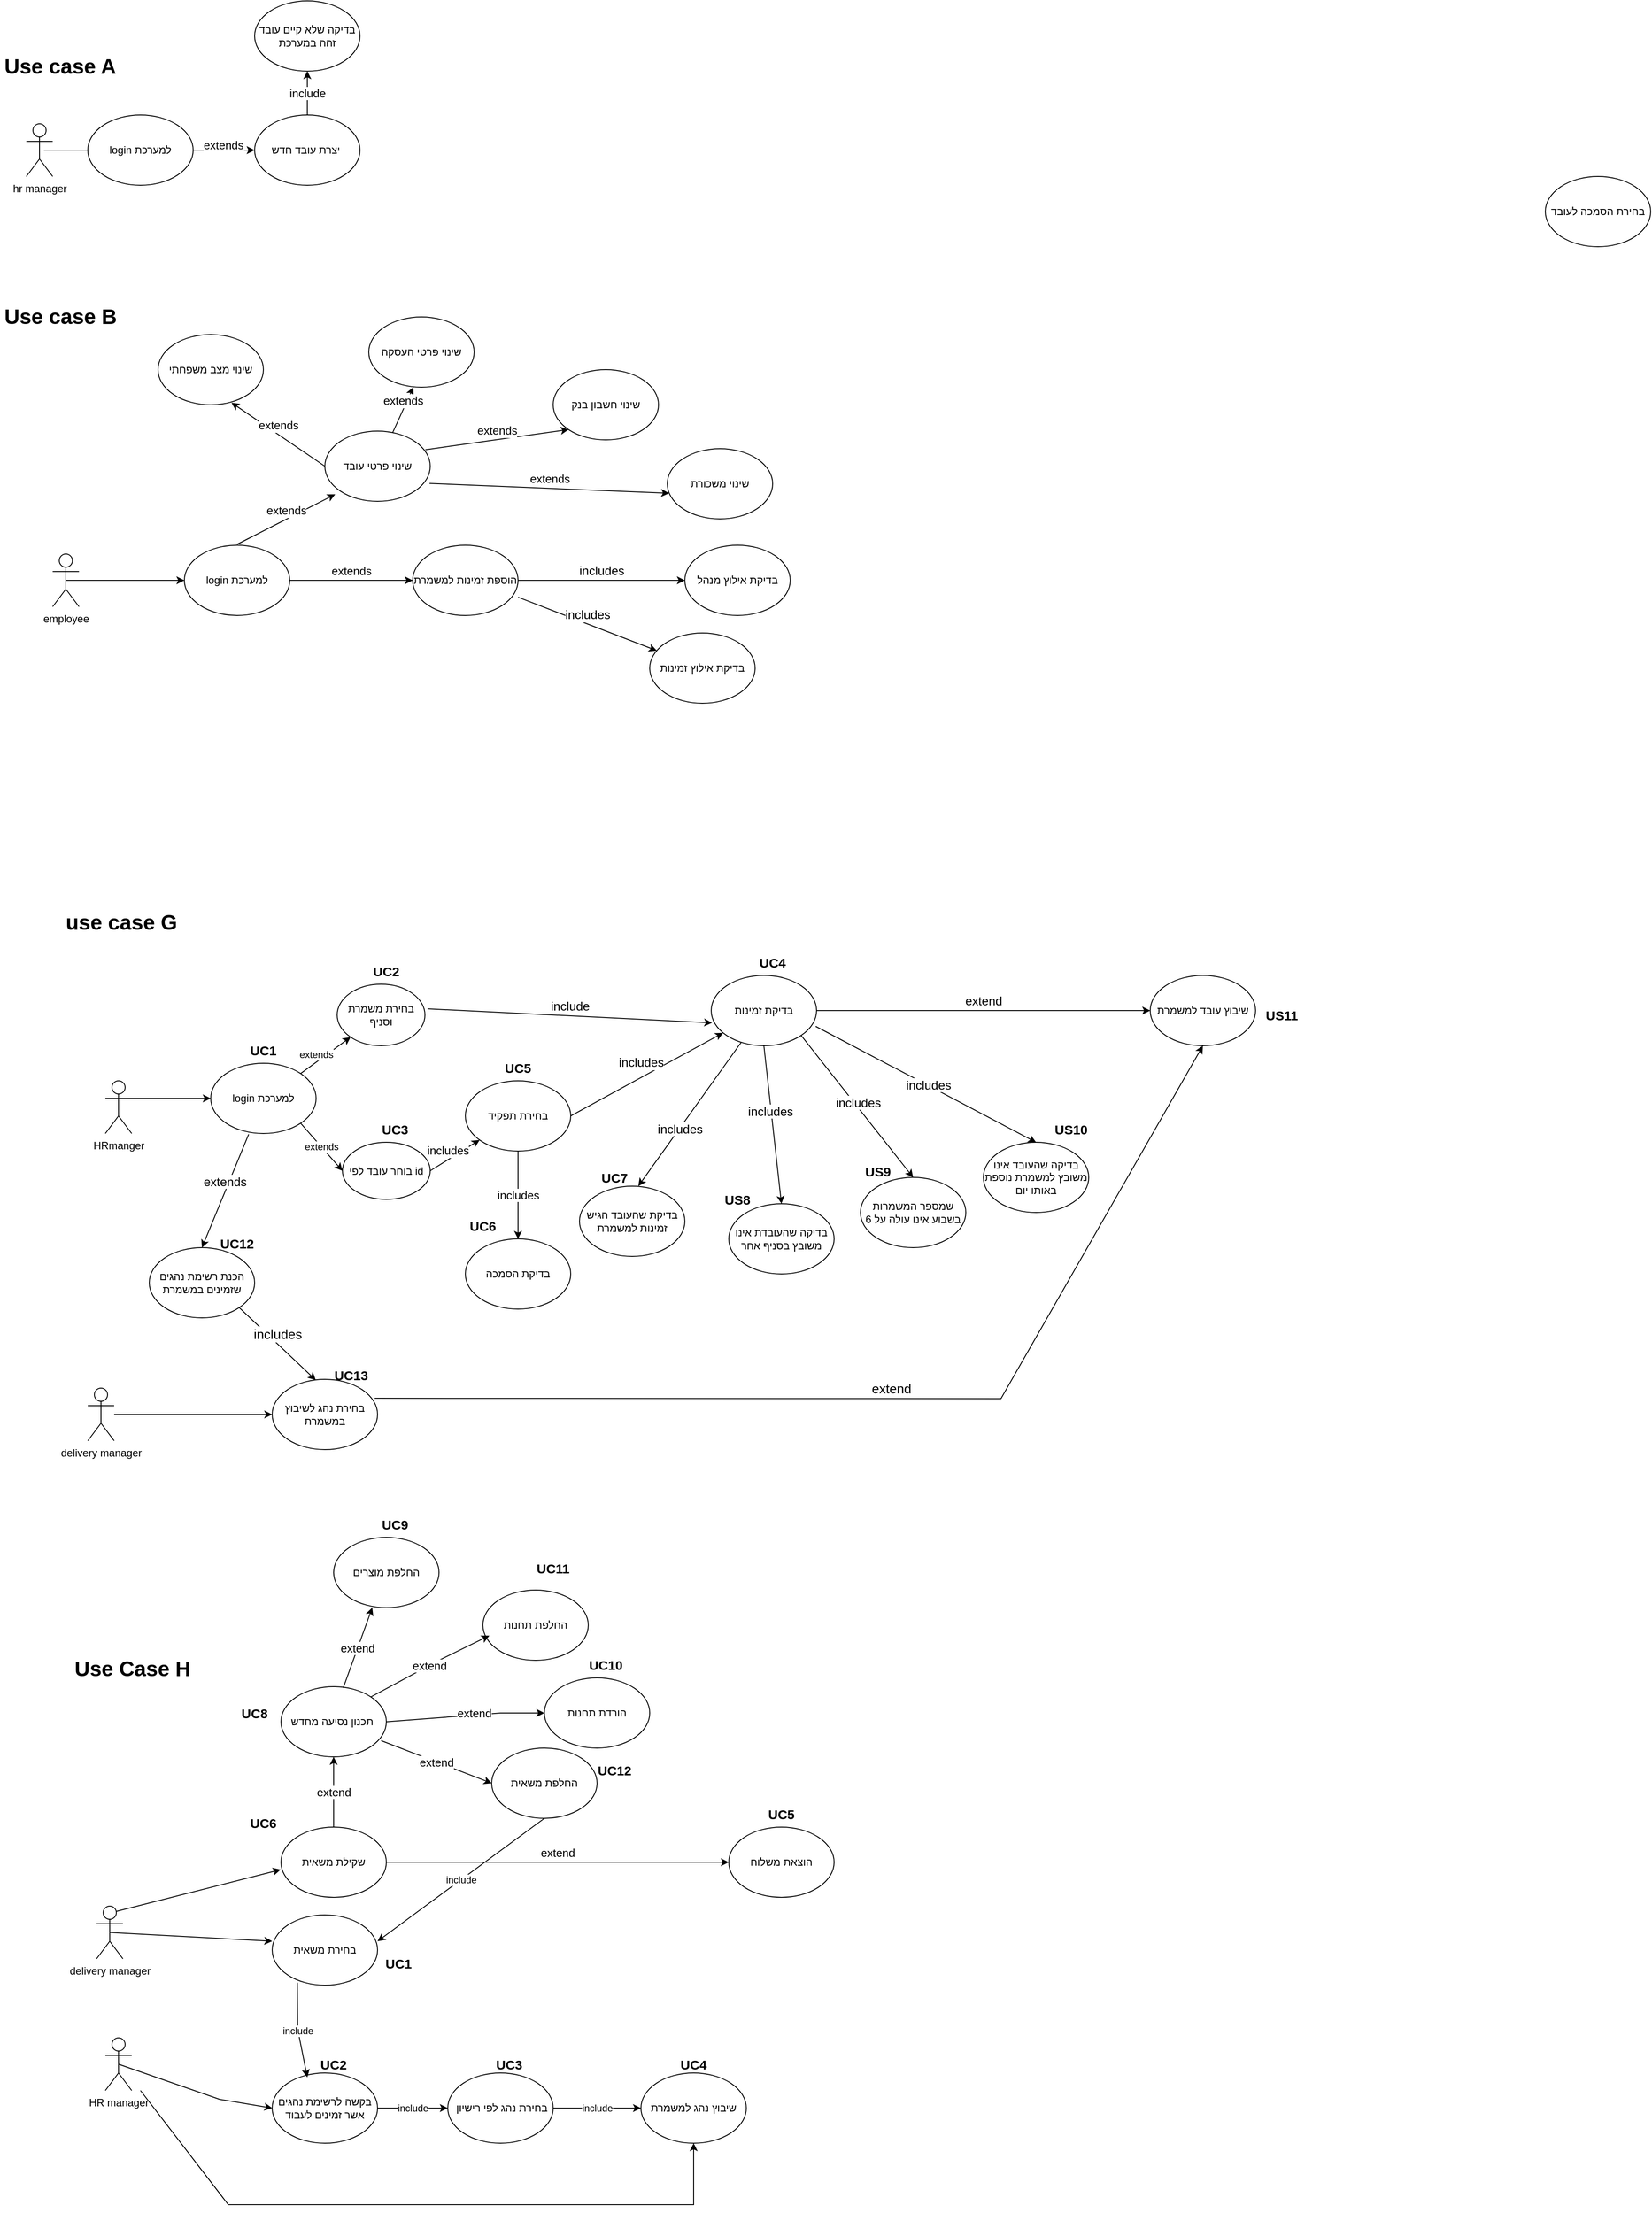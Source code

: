 <mxfile version="21.2.1" type="device">
  <diagram name="‫עמוד-1‬" id="9fCrIvGuDCoZxuhEc6fo">
    <mxGraphModel dx="1650" dy="1707" grid="1" gridSize="10" guides="1" tooltips="1" connect="1" arrows="1" fold="1" page="1" pageScale="1" pageWidth="827" pageHeight="1169" math="0" shadow="0">
      <root>
        <mxCell id="0" />
        <mxCell id="1" parent="0" />
        <mxCell id="LQusZBxUrNY0tpM4PHE5-1" value="HRmanger" style="shape=umlActor;verticalLabelPosition=bottom;verticalAlign=top;html=1;outlineConnect=0;" parent="1" vertex="1">
          <mxGeometry x="120" y="530" width="30" height="60" as="geometry" />
        </mxCell>
        <mxCell id="LQusZBxUrNY0tpM4PHE5-2" value="" style="endArrow=classic;html=1;rounded=0;" parent="1" edge="1">
          <mxGeometry width="50" height="50" relative="1" as="geometry">
            <mxPoint x="140" y="550" as="sourcePoint" />
            <mxPoint x="240" y="550" as="targetPoint" />
          </mxGeometry>
        </mxCell>
        <mxCell id="LQusZBxUrNY0tpM4PHE5-3" value="login למערכת" style="ellipse;whiteSpace=wrap;html=1;" parent="1" vertex="1">
          <mxGeometry x="240" y="510" width="120" height="80" as="geometry" />
        </mxCell>
        <mxCell id="LQusZBxUrNY0tpM4PHE5-5" value="extends" style="endArrow=classic;html=1;rounded=0;exitX=1;exitY=1;exitDx=0;exitDy=0;entryX=0;entryY=0.5;entryDx=0;entryDy=0;" parent="1" source="LQusZBxUrNY0tpM4PHE5-3" target="LQusZBxUrNY0tpM4PHE5-8" edge="1">
          <mxGeometry width="50" height="50" relative="1" as="geometry">
            <mxPoint x="460" y="590" as="sourcePoint" />
            <mxPoint x="470" y="550" as="targetPoint" />
          </mxGeometry>
        </mxCell>
        <mxCell id="LQusZBxUrNY0tpM4PHE5-6" value="extends" style="endArrow=classic;html=1;rounded=0;exitX=1;exitY=0;exitDx=0;exitDy=0;" parent="1" source="LQusZBxUrNY0tpM4PHE5-3" target="LQusZBxUrNY0tpM4PHE5-7" edge="1">
          <mxGeometry x="-0.234" y="7" width="50" height="50" relative="1" as="geometry">
            <mxPoint x="342" y="578" as="sourcePoint" />
            <mxPoint x="430" y="630" as="targetPoint" />
            <mxPoint as="offset" />
          </mxGeometry>
        </mxCell>
        <mxCell id="LQusZBxUrNY0tpM4PHE5-7" value="בחירת משמרת וסניף" style="ellipse;whiteSpace=wrap;html=1;" parent="1" vertex="1">
          <mxGeometry x="384" y="420" width="100" height="70" as="geometry" />
        </mxCell>
        <mxCell id="LQusZBxUrNY0tpM4PHE5-8" value="בוחר עובד לפי id" style="ellipse;whiteSpace=wrap;html=1;" parent="1" vertex="1">
          <mxGeometry x="390" y="600" width="100" height="65" as="geometry" />
        </mxCell>
        <mxCell id="LQusZBxUrNY0tpM4PHE5-11" value="include" style="endArrow=classic;html=1;rounded=0;exitX=1.03;exitY=0.4;exitDx=0;exitDy=0;exitPerimeter=0;entryX=0.008;entryY=0.675;entryDx=0;entryDy=0;entryPerimeter=0;verticalAlign=bottom;fontSize=14;" parent="1" source="LQusZBxUrNY0tpM4PHE5-7" target="LQusZBxUrNY0tpM4PHE5-13" edge="1">
          <mxGeometry x="-0.001" width="50" height="50" relative="1" as="geometry">
            <mxPoint x="580" y="530" as="sourcePoint" />
            <mxPoint x="630" y="490" as="targetPoint" />
            <mxPoint as="offset" />
          </mxGeometry>
        </mxCell>
        <mxCell id="LQusZBxUrNY0tpM4PHE5-13" value="בדיקת זמינות" style="ellipse;whiteSpace=wrap;html=1;" parent="1" vertex="1">
          <mxGeometry x="810" y="410" width="120" height="80" as="geometry" />
        </mxCell>
        <mxCell id="LQusZBxUrNY0tpM4PHE5-16" value="בחירת תפקיד" style="ellipse;whiteSpace=wrap;html=1;" parent="1" vertex="1">
          <mxGeometry x="530" y="530" width="120" height="80" as="geometry" />
        </mxCell>
        <mxCell id="LQusZBxUrNY0tpM4PHE5-17" value="includes" style="endArrow=classic;html=1;rounded=0;exitX=0.5;exitY=1;exitDx=0;exitDy=0;entryX=0.5;entryY=0;entryDx=0;entryDy=0;fontSize=13;" parent="1" source="LQusZBxUrNY0tpM4PHE5-16" target="LQusZBxUrNY0tpM4PHE5-18" edge="1">
          <mxGeometry width="50" height="50" relative="1" as="geometry">
            <mxPoint x="860" y="590" as="sourcePoint" />
            <mxPoint x="930" y="570" as="targetPoint" />
            <mxPoint as="offset" />
          </mxGeometry>
        </mxCell>
        <mxCell id="LQusZBxUrNY0tpM4PHE5-18" value="בדיקת הסמכה" style="ellipse;whiteSpace=wrap;html=1;" parent="1" vertex="1">
          <mxGeometry x="530" y="710" width="120" height="80" as="geometry" />
        </mxCell>
        <mxCell id="LQusZBxUrNY0tpM4PHE5-19" value="extend" style="endArrow=classic;html=1;rounded=0;exitX=1;exitY=0.5;exitDx=0;exitDy=0;entryX=0;entryY=0.5;entryDx=0;entryDy=0;fontSize=14;verticalAlign=bottom;" parent="1" source="LQusZBxUrNY0tpM4PHE5-13" target="LQusZBxUrNY0tpM4PHE5-20" edge="1">
          <mxGeometry width="50" height="50" relative="1" as="geometry">
            <mxPoint x="840" y="460" as="sourcePoint" />
            <mxPoint x="1170" y="450" as="targetPoint" />
            <Array as="points">
              <mxPoint x="1070" y="450" />
            </Array>
            <mxPoint as="offset" />
          </mxGeometry>
        </mxCell>
        <mxCell id="LQusZBxUrNY0tpM4PHE5-20" value="שיבוץ עובד למשמרת" style="ellipse;whiteSpace=wrap;html=1;" parent="1" vertex="1">
          <mxGeometry x="1310" y="410" width="120" height="80" as="geometry" />
        </mxCell>
        <mxCell id="LQusZBxUrNY0tpM4PHE5-21" value="" style="endArrow=classic;html=1;rounded=0;entryX=0.558;entryY=0;entryDx=0;entryDy=0;entryPerimeter=0;" parent="1" source="LQusZBxUrNY0tpM4PHE5-13" target="LQusZBxUrNY0tpM4PHE5-25" edge="1">
          <mxGeometry width="50" height="50" relative="1" as="geometry">
            <mxPoint x="650" y="500" as="sourcePoint" />
            <mxPoint x="550" y="640" as="targetPoint" />
          </mxGeometry>
        </mxCell>
        <mxCell id="LQusZBxUrNY0tpM4PHE5-22" value="" style="endArrow=classic;html=1;rounded=0;exitX=0.5;exitY=1;exitDx=0;exitDy=0;entryX=0.5;entryY=0;entryDx=0;entryDy=0;" parent="1" source="LQusZBxUrNY0tpM4PHE5-13" target="LQusZBxUrNY0tpM4PHE5-26" edge="1">
          <mxGeometry width="50" height="50" relative="1" as="geometry">
            <mxPoint x="860" y="690" as="sourcePoint" />
            <mxPoint x="670" y="680" as="targetPoint" />
          </mxGeometry>
        </mxCell>
        <mxCell id="LQusZBxUrNY0tpM4PHE5-23" value="" style="endArrow=classic;html=1;rounded=0;exitX=0.992;exitY=0.725;exitDx=0;exitDy=0;entryX=0.5;entryY=0;entryDx=0;entryDy=0;exitPerimeter=0;" parent="1" source="LQusZBxUrNY0tpM4PHE5-13" target="LQusZBxUrNY0tpM4PHE5-28" edge="1">
          <mxGeometry width="50" height="50" relative="1" as="geometry">
            <mxPoint x="860" y="690" as="sourcePoint" />
            <mxPoint x="900" y="640" as="targetPoint" />
          </mxGeometry>
        </mxCell>
        <mxCell id="LQusZBxUrNY0tpM4PHE5-24" value="" style="endArrow=classic;html=1;rounded=0;exitX=1;exitY=1;exitDx=0;exitDy=0;entryX=0.5;entryY=0;entryDx=0;entryDy=0;" parent="1" source="LQusZBxUrNY0tpM4PHE5-13" target="LQusZBxUrNY0tpM4PHE5-27" edge="1">
          <mxGeometry width="50" height="50" relative="1" as="geometry">
            <mxPoint x="860" y="690" as="sourcePoint" />
            <mxPoint x="820" y="670" as="targetPoint" />
          </mxGeometry>
        </mxCell>
        <mxCell id="LQusZBxUrNY0tpM4PHE5-25" value="בדיקת שהעובד הגיש זמינות למשמרת" style="ellipse;whiteSpace=wrap;html=1;" parent="1" vertex="1">
          <mxGeometry x="660" y="650" width="120" height="80" as="geometry" />
        </mxCell>
        <mxCell id="LQusZBxUrNY0tpM4PHE5-26" value="בדיקה שהעובדת אינו משובץ בסניף אחר" style="ellipse;whiteSpace=wrap;html=1;" parent="1" vertex="1">
          <mxGeometry x="830" y="670" width="120" height="80" as="geometry" />
        </mxCell>
        <mxCell id="LQusZBxUrNY0tpM4PHE5-27" value="שמספר המשמרות בשבוע אינו עולה על 6" style="ellipse;whiteSpace=wrap;html=1;" parent="1" vertex="1">
          <mxGeometry x="980" y="640" width="120" height="80" as="geometry" />
        </mxCell>
        <mxCell id="LQusZBxUrNY0tpM4PHE5-28" value="בדיקה שהעובד אינו משובץ למשמרת נוספת באותו יום" style="ellipse;whiteSpace=wrap;html=1;" parent="1" vertex="1">
          <mxGeometry x="1120" y="600" width="120" height="80" as="geometry" />
        </mxCell>
        <mxCell id="LQusZBxUrNY0tpM4PHE5-29" value="includes" style="endArrow=classic;html=1;rounded=0;exitX=1;exitY=0.5;exitDx=0;exitDy=0;fontSize=13;verticalAlign=bottom;" parent="1" source="LQusZBxUrNY0tpM4PHE5-8" target="LQusZBxUrNY0tpM4PHE5-16" edge="1">
          <mxGeometry x="-0.288" width="50" height="50" relative="1" as="geometry">
            <mxPoint x="510" y="660" as="sourcePoint" />
            <mxPoint x="560" y="610" as="targetPoint" />
            <mxPoint as="offset" />
          </mxGeometry>
        </mxCell>
        <mxCell id="LQusZBxUrNY0tpM4PHE5-30" value="includes" style="endArrow=classic;html=1;rounded=0;exitX=1;exitY=0.5;exitDx=0;exitDy=0;verticalAlign=bottom;fontSize=14;" parent="1" source="LQusZBxUrNY0tpM4PHE5-16" target="LQusZBxUrNY0tpM4PHE5-13" edge="1">
          <mxGeometry x="-0.047" y="6" width="50" height="50" relative="1" as="geometry">
            <mxPoint x="510" y="660" as="sourcePoint" />
            <mxPoint x="560" y="610" as="targetPoint" />
            <mxPoint as="offset" />
          </mxGeometry>
        </mxCell>
        <mxCell id="LQusZBxUrNY0tpM4PHE5-31" value="delivery manager" style="shape=umlActor;verticalLabelPosition=bottom;verticalAlign=top;html=1;outlineConnect=0;" parent="1" vertex="1">
          <mxGeometry x="100" y="880" width="30" height="60" as="geometry" />
        </mxCell>
        <mxCell id="LQusZBxUrNY0tpM4PHE5-32" value="הכנת רשימת נהגים שזמינים במשמרת" style="ellipse;whiteSpace=wrap;html=1;" parent="1" vertex="1">
          <mxGeometry x="170" y="720" width="120" height="80" as="geometry" />
        </mxCell>
        <mxCell id="LQusZBxUrNY0tpM4PHE5-33" value="" style="endArrow=classic;html=1;rounded=0;entryX=0.5;entryY=0;entryDx=0;entryDy=0;exitX=0.36;exitY=1.012;exitDx=0;exitDy=0;exitPerimeter=0;" parent="1" source="LQusZBxUrNY0tpM4PHE5-3" target="LQusZBxUrNY0tpM4PHE5-32" edge="1">
          <mxGeometry width="50" height="50" relative="1" as="geometry">
            <mxPoint x="440" y="840" as="sourcePoint" />
            <mxPoint x="490" y="790" as="targetPoint" />
          </mxGeometry>
        </mxCell>
        <mxCell id="LQusZBxUrNY0tpM4PHE5-35" value="בחירת נהג לשיבוץ במשמרת" style="ellipse;whiteSpace=wrap;html=1;" parent="1" vertex="1">
          <mxGeometry x="310" y="870" width="120" height="80" as="geometry" />
        </mxCell>
        <mxCell id="LQusZBxUrNY0tpM4PHE5-36" value="" style="endArrow=classic;html=1;rounded=0;entryX=0;entryY=0.5;entryDx=0;entryDy=0;" parent="1" source="LQusZBxUrNY0tpM4PHE5-31" target="LQusZBxUrNY0tpM4PHE5-35" edge="1">
          <mxGeometry width="50" height="50" relative="1" as="geometry">
            <mxPoint x="440" y="820" as="sourcePoint" />
            <mxPoint x="490" y="770" as="targetPoint" />
          </mxGeometry>
        </mxCell>
        <mxCell id="LQusZBxUrNY0tpM4PHE5-37" value="extend" style="endArrow=classic;html=1;rounded=0;exitX=0.973;exitY=0.269;exitDx=0;exitDy=0;exitPerimeter=0;entryX=0.5;entryY=1;entryDx=0;entryDy=0;fontSize=15;verticalAlign=bottom;" parent="1" source="LQusZBxUrNY0tpM4PHE5-35" target="LQusZBxUrNY0tpM4PHE5-20" edge="1">
          <mxGeometry width="50" height="50" relative="1" as="geometry">
            <mxPoint x="440" y="820" as="sourcePoint" />
            <mxPoint x="1210" y="970" as="targetPoint" />
            <Array as="points">
              <mxPoint x="1140" y="892" />
            </Array>
          </mxGeometry>
        </mxCell>
        <mxCell id="LQusZBxUrNY0tpM4PHE5-38" value="includes" style="endArrow=classic;html=1;rounded=0;entryX=0.414;entryY=0.012;entryDx=0;entryDy=0;fontSize=15;verticalAlign=bottom;exitX=1;exitY=1;exitDx=0;exitDy=0;entryPerimeter=0;" parent="1" source="LQusZBxUrNY0tpM4PHE5-32" target="LQusZBxUrNY0tpM4PHE5-35" edge="1">
          <mxGeometry width="50" height="50" relative="1" as="geometry">
            <mxPoint x="230" y="800" as="sourcePoint" />
            <mxPoint x="340" y="770" as="targetPoint" />
          </mxGeometry>
        </mxCell>
        <mxCell id="LQusZBxUrNY0tpM4PHE5-42" value="&lt;h1&gt;use case G&lt;/h1&gt;" style="text;html=1;strokeColor=none;fillColor=none;spacing=5;spacingTop=-20;whiteSpace=wrap;overflow=hidden;rounded=0;" parent="1" vertex="1">
          <mxGeometry x="70" y="330" width="190" height="120" as="geometry" />
        </mxCell>
        <mxCell id="LQusZBxUrNY0tpM4PHE5-44" value="&lt;h1&gt;Use case A&lt;/h1&gt;" style="text;html=1;strokeColor=none;fillColor=none;spacing=5;spacingTop=-20;whiteSpace=wrap;overflow=hidden;rounded=0;" parent="1" vertex="1">
          <mxGeometry y="-645" width="190" height="120" as="geometry" />
        </mxCell>
        <mxCell id="LQusZBxUrNY0tpM4PHE5-45" value="hr manager" style="shape=umlActor;verticalLabelPosition=bottom;verticalAlign=top;html=1;outlineConnect=0;" parent="1" vertex="1">
          <mxGeometry x="30" y="-560" width="30" height="60" as="geometry" />
        </mxCell>
        <mxCell id="LQusZBxUrNY0tpM4PHE5-46" value="" style="endArrow=classic;html=1;rounded=0;" parent="1" edge="1">
          <mxGeometry width="50" height="50" relative="1" as="geometry">
            <mxPoint x="50" y="-530" as="sourcePoint" />
            <mxPoint x="150" y="-530" as="targetPoint" />
          </mxGeometry>
        </mxCell>
        <mxCell id="LQusZBxUrNY0tpM4PHE5-47" value="login למערכת" style="ellipse;whiteSpace=wrap;html=1;" parent="1" vertex="1">
          <mxGeometry x="100" y="-570" width="120" height="80" as="geometry" />
        </mxCell>
        <mxCell id="LQusZBxUrNY0tpM4PHE5-48" value="" style="endArrow=classic;html=1;rounded=0;exitX=1;exitY=0.5;exitDx=0;exitDy=0;entryX=0;entryY=0.5;entryDx=0;entryDy=0;" parent="1" source="LQusZBxUrNY0tpM4PHE5-47" target="LQusZBxUrNY0tpM4PHE5-74" edge="1">
          <mxGeometry width="50" height="50" relative="1" as="geometry">
            <mxPoint x="380" y="-500" as="sourcePoint" />
            <mxPoint x="430" y="-530" as="targetPoint" />
          </mxGeometry>
        </mxCell>
        <mxCell id="LQusZBxUrNY0tpM4PHE5-50" value="include" style="endArrow=classic;html=1;rounded=0;exitX=0.5;exitY=0;exitDx=0;exitDy=0;fontSize=13;" parent="1" source="LQusZBxUrNY0tpM4PHE5-74" target="LQusZBxUrNY0tpM4PHE5-51" edge="1">
          <mxGeometry width="50" height="50" relative="1" as="geometry">
            <mxPoint x="380" y="-500" as="sourcePoint" />
            <mxPoint x="430" y="-640" as="targetPoint" />
          </mxGeometry>
        </mxCell>
        <mxCell id="LQusZBxUrNY0tpM4PHE5-51" value="בדיקה שלא קיים עובד זהה במערכת" style="ellipse;whiteSpace=wrap;html=1;" parent="1" vertex="1">
          <mxGeometry x="290" y="-700" width="120" height="80" as="geometry" />
        </mxCell>
        <mxCell id="LQusZBxUrNY0tpM4PHE5-65" value="employee" style="shape=umlActor;verticalLabelPosition=bottom;verticalAlign=top;html=1;outlineConnect=0;" parent="1" vertex="1">
          <mxGeometry x="60" y="-70" width="30" height="60" as="geometry" />
        </mxCell>
        <mxCell id="LQusZBxUrNY0tpM4PHE5-66" value="" style="endArrow=classic;html=1;rounded=0;exitX=0.5;exitY=0.5;exitDx=0;exitDy=0;exitPerimeter=0;entryX=0;entryY=0.5;entryDx=0;entryDy=0;" parent="1" source="LQusZBxUrNY0tpM4PHE5-65" target="LQusZBxUrNY0tpM4PHE5-67" edge="1">
          <mxGeometry width="50" height="50" relative="1" as="geometry">
            <mxPoint x="90" y="10" as="sourcePoint" />
            <mxPoint x="190" y="10" as="targetPoint" />
            <Array as="points" />
          </mxGeometry>
        </mxCell>
        <mxCell id="LQusZBxUrNY0tpM4PHE5-67" value="login למערכת" style="ellipse;whiteSpace=wrap;html=1;" parent="1" vertex="1">
          <mxGeometry x="210" y="-80" width="120" height="80" as="geometry" />
        </mxCell>
        <mxCell id="LQusZBxUrNY0tpM4PHE5-68" value="extends" style="endArrow=classic;html=1;rounded=0;exitX=1;exitY=0.5;exitDx=0;exitDy=0;fontSize=13;verticalAlign=bottom;" parent="1" source="LQusZBxUrNY0tpM4PHE5-67" target="LQusZBxUrNY0tpM4PHE5-69" edge="1">
          <mxGeometry width="50" height="50" relative="1" as="geometry">
            <mxPoint x="450" y="20" as="sourcePoint" />
            <mxPoint x="490" y="-40" as="targetPoint" />
          </mxGeometry>
        </mxCell>
        <mxCell id="LQusZBxUrNY0tpM4PHE5-69" value="הוספת זמינות למשמרת" style="ellipse;whiteSpace=wrap;html=1;" parent="1" vertex="1">
          <mxGeometry x="470" y="-80" width="120" height="80" as="geometry" />
        </mxCell>
        <mxCell id="LQusZBxUrNY0tpM4PHE5-70" value="includes" style="endArrow=classic;html=1;rounded=0;entryX=0;entryY=0.5;entryDx=0;entryDy=0;fontSize=14;horizontal=1;verticalAlign=bottom;exitX=1;exitY=0.5;exitDx=0;exitDy=0;" parent="1" source="LQusZBxUrNY0tpM4PHE5-69" target="LQusZBxUrNY0tpM4PHE5-73" edge="1">
          <mxGeometry width="50" height="50" relative="1" as="geometry">
            <mxPoint x="530" as="sourcePoint" />
            <mxPoint x="530" y="90" as="targetPoint" />
          </mxGeometry>
        </mxCell>
        <mxCell id="LQusZBxUrNY0tpM4PHE5-73" value="בדיקת אילוץ מנהל" style="ellipse;whiteSpace=wrap;html=1;" parent="1" vertex="1">
          <mxGeometry x="780" y="-80" width="120" height="80" as="geometry" />
        </mxCell>
        <mxCell id="LQusZBxUrNY0tpM4PHE5-74" value="יצרת עובד חדש&amp;nbsp;" style="ellipse;whiteSpace=wrap;html=1;" parent="1" vertex="1">
          <mxGeometry x="290" y="-570" width="120" height="80" as="geometry" />
        </mxCell>
        <mxCell id="LQusZBxUrNY0tpM4PHE5-82" value="בחירת הסמכה לעובד" style="ellipse;whiteSpace=wrap;html=1;" parent="1" vertex="1">
          <mxGeometry x="1760" y="-500" width="120" height="80" as="geometry" />
        </mxCell>
        <mxCell id="LQusZBxUrNY0tpM4PHE5-85" value="&lt;h1&gt;Use case B&lt;/h1&gt;" style="text;html=1;strokeColor=none;fillColor=none;spacing=5;spacingTop=-20;whiteSpace=wrap;overflow=hidden;rounded=0;" parent="1" vertex="1">
          <mxGeometry y="-360" width="190" height="120" as="geometry" />
        </mxCell>
        <mxCell id="LQusZBxUrNY0tpM4PHE5-86" value="UC1" style="text;html=1;strokeColor=none;fillColor=none;align=center;verticalAlign=middle;whiteSpace=wrap;rounded=0;fontSize=15;fontStyle=1" parent="1" vertex="1">
          <mxGeometry x="270" y="480" width="60" height="30" as="geometry" />
        </mxCell>
        <mxCell id="LQusZBxUrNY0tpM4PHE5-87" value="UC2" style="text;html=1;strokeColor=none;fillColor=none;align=center;verticalAlign=middle;whiteSpace=wrap;rounded=0;fontSize=15;fontStyle=1" parent="1" vertex="1">
          <mxGeometry x="410" y="390" width="60" height="30" as="geometry" />
        </mxCell>
        <mxCell id="LQusZBxUrNY0tpM4PHE5-88" value="UC3" style="text;html=1;strokeColor=none;fillColor=none;align=center;verticalAlign=middle;whiteSpace=wrap;rounded=0;fontSize=15;fontStyle=1" parent="1" vertex="1">
          <mxGeometry x="420" y="570" width="60" height="30" as="geometry" />
        </mxCell>
        <mxCell id="LQusZBxUrNY0tpM4PHE5-89" value="UC4" style="text;html=1;strokeColor=none;fillColor=none;align=center;verticalAlign=middle;whiteSpace=wrap;rounded=0;fontSize=15;fontStyle=1" parent="1" vertex="1">
          <mxGeometry x="850" y="380" width="60" height="30" as="geometry" />
        </mxCell>
        <mxCell id="LQusZBxUrNY0tpM4PHE5-90" value="UC5" style="text;html=1;strokeColor=none;fillColor=none;align=center;verticalAlign=middle;whiteSpace=wrap;rounded=0;fontSize=15;fontStyle=1" parent="1" vertex="1">
          <mxGeometry x="560" y="500" width="60" height="30" as="geometry" />
        </mxCell>
        <mxCell id="LQusZBxUrNY0tpM4PHE5-91" value="UC6" style="text;html=1;strokeColor=none;fillColor=none;align=center;verticalAlign=middle;whiteSpace=wrap;rounded=0;fontSize=15;fontStyle=1" parent="1" vertex="1">
          <mxGeometry x="520" y="680" width="60" height="30" as="geometry" />
        </mxCell>
        <mxCell id="LQusZBxUrNY0tpM4PHE5-92" value="UC7" style="text;html=1;strokeColor=none;fillColor=none;align=center;verticalAlign=middle;whiteSpace=wrap;rounded=0;fontSize=15;fontStyle=1" parent="1" vertex="1">
          <mxGeometry x="670" y="625" width="60" height="30" as="geometry" />
        </mxCell>
        <mxCell id="LQusZBxUrNY0tpM4PHE5-93" value="US8" style="text;html=1;strokeColor=none;fillColor=none;align=center;verticalAlign=middle;whiteSpace=wrap;rounded=0;fontSize=15;fontStyle=1" parent="1" vertex="1">
          <mxGeometry x="810" y="650" width="60" height="30" as="geometry" />
        </mxCell>
        <mxCell id="LQusZBxUrNY0tpM4PHE5-94" value="US9" style="text;html=1;strokeColor=none;fillColor=none;align=center;verticalAlign=middle;whiteSpace=wrap;rounded=0;fontSize=15;fontStyle=1" parent="1" vertex="1">
          <mxGeometry x="970" y="617.5" width="60" height="30" as="geometry" />
        </mxCell>
        <mxCell id="LQusZBxUrNY0tpM4PHE5-95" value="US10" style="text;html=1;strokeColor=none;fillColor=none;align=center;verticalAlign=middle;whiteSpace=wrap;rounded=0;fontSize=15;fontStyle=1" parent="1" vertex="1">
          <mxGeometry x="1190" y="570" width="60" height="30" as="geometry" />
        </mxCell>
        <mxCell id="LQusZBxUrNY0tpM4PHE5-96" value="US11" style="text;html=1;strokeColor=none;fillColor=none;align=center;verticalAlign=middle;whiteSpace=wrap;rounded=0;fontSize=15;fontStyle=1" parent="1" vertex="1">
          <mxGeometry x="1430" y="440" width="60" height="30" as="geometry" />
        </mxCell>
        <mxCell id="LQusZBxUrNY0tpM4PHE5-97" value="UC12" style="text;html=1;strokeColor=none;fillColor=none;align=center;verticalAlign=middle;whiteSpace=wrap;rounded=0;fontSize=15;fontStyle=1" parent="1" vertex="1">
          <mxGeometry x="240" y="700" width="60" height="30" as="geometry" />
        </mxCell>
        <mxCell id="LQusZBxUrNY0tpM4PHE5-98" value="UC13" style="text;html=1;strokeColor=none;fillColor=none;align=center;verticalAlign=middle;whiteSpace=wrap;rounded=0;fontSize=15;fontStyle=1" parent="1" vertex="1">
          <mxGeometry x="370" y="850" width="60" height="30" as="geometry" />
        </mxCell>
        <mxCell id="LQusZBxUrNY0tpM4PHE5-99" value="&lt;h1&gt;Use Case H&lt;/h1&gt;" style="text;html=1;strokeColor=none;fillColor=none;spacing=5;spacingTop=-20;whiteSpace=wrap;overflow=hidden;rounded=0;" parent="1" vertex="1">
          <mxGeometry x="80" y="1180" width="190" height="120" as="geometry" />
        </mxCell>
        <mxCell id="LQusZBxUrNY0tpM4PHE5-100" value="delivery manager" style="shape=umlActor;verticalLabelPosition=bottom;verticalAlign=top;html=1;outlineConnect=0;" parent="1" vertex="1">
          <mxGeometry x="110" y="1470" width="30" height="60" as="geometry" />
        </mxCell>
        <mxCell id="LQusZBxUrNY0tpM4PHE5-102" value="" style="endArrow=classic;html=1;rounded=0;exitX=0.5;exitY=0.5;exitDx=0;exitDy=0;exitPerimeter=0;entryX=0;entryY=0.375;entryDx=0;entryDy=0;entryPerimeter=0;" parent="1" source="LQusZBxUrNY0tpM4PHE5-100" target="LQusZBxUrNY0tpM4PHE5-104" edge="1">
          <mxGeometry width="50" height="50" relative="1" as="geometry">
            <mxPoint x="160" y="1260" as="sourcePoint" />
            <mxPoint x="230" y="1200" as="targetPoint" />
          </mxGeometry>
        </mxCell>
        <mxCell id="LQusZBxUrNY0tpM4PHE5-103" value="" style="endArrow=classic;html=1;rounded=0;exitX=0.75;exitY=0.1;exitDx=0;exitDy=0;exitPerimeter=0;entryX=-0.002;entryY=0.605;entryDx=0;entryDy=0;entryPerimeter=0;" parent="1" source="LQusZBxUrNY0tpM4PHE5-100" target="LQusZBxUrNY0tpM4PHE5-105" edge="1">
          <mxGeometry width="50" height="50" relative="1" as="geometry">
            <mxPoint x="160" y="1260" as="sourcePoint" />
            <mxPoint x="290" y="1100" as="targetPoint" />
          </mxGeometry>
        </mxCell>
        <mxCell id="LQusZBxUrNY0tpM4PHE5-104" value="בחירת משאית" style="ellipse;whiteSpace=wrap;html=1;" parent="1" vertex="1">
          <mxGeometry x="310" y="1480" width="120" height="80" as="geometry" />
        </mxCell>
        <mxCell id="LQusZBxUrNY0tpM4PHE5-105" value="שקילת משאית" style="ellipse;whiteSpace=wrap;html=1;" parent="1" vertex="1">
          <mxGeometry x="320" y="1380" width="120" height="80" as="geometry" />
        </mxCell>
        <mxCell id="LQusZBxUrNY0tpM4PHE5-106" value="extend" style="endArrow=classic;html=1;rounded=0;exitX=1;exitY=0.5;exitDx=0;exitDy=0;fontSize=13;verticalAlign=bottom;" parent="1" source="LQusZBxUrNY0tpM4PHE5-105" target="LQusZBxUrNY0tpM4PHE5-107" edge="1">
          <mxGeometry width="50" height="50" relative="1" as="geometry">
            <mxPoint x="460" y="1380" as="sourcePoint" />
            <mxPoint x="710" y="1250" as="targetPoint" />
          </mxGeometry>
        </mxCell>
        <mxCell id="LQusZBxUrNY0tpM4PHE5-107" value="הוצאת משלוח" style="ellipse;whiteSpace=wrap;html=1;" parent="1" vertex="1">
          <mxGeometry x="830" y="1380" width="120" height="80" as="geometry" />
        </mxCell>
        <mxCell id="LQusZBxUrNY0tpM4PHE5-108" value="extend" style="endArrow=classic;html=1;rounded=0;exitX=0.5;exitY=0;exitDx=0;exitDy=0;fontSize=13;" parent="1" source="LQusZBxUrNY0tpM4PHE5-105" target="LQusZBxUrNY0tpM4PHE5-109" edge="1">
          <mxGeometry width="50" height="50" relative="1" as="geometry">
            <mxPoint x="460" y="1380" as="sourcePoint" />
            <mxPoint x="430" y="1290" as="targetPoint" />
          </mxGeometry>
        </mxCell>
        <mxCell id="LQusZBxUrNY0tpM4PHE5-109" value="תכנון נסיעה מחדש&amp;nbsp;" style="ellipse;whiteSpace=wrap;html=1;" parent="1" vertex="1">
          <mxGeometry x="320" y="1220" width="120" height="80" as="geometry" />
        </mxCell>
        <mxCell id="LQusZBxUrNY0tpM4PHE5-110" value="extend" style="endArrow=classic;html=1;rounded=0;entryX=0;entryY=0.5;entryDx=0;entryDy=0;exitX=0.951;exitY=0.769;exitDx=0;exitDy=0;exitPerimeter=0;fontSize=13;" parent="1" source="LQusZBxUrNY0tpM4PHE5-109" target="LQusZBxUrNY0tpM4PHE5-112" edge="1">
          <mxGeometry width="50" height="50" relative="1" as="geometry">
            <mxPoint x="420" y="1270" as="sourcePoint" />
            <mxPoint x="610" y="1330" as="targetPoint" />
          </mxGeometry>
        </mxCell>
        <mxCell id="LQusZBxUrNY0tpM4PHE5-111" value="extend" style="endArrow=classic;html=1;rounded=0;exitX=1;exitY=0.5;exitDx=0;exitDy=0;fontSize=13;" parent="1" source="LQusZBxUrNY0tpM4PHE5-109" edge="1">
          <mxGeometry x="0.114" y="2" width="50" height="50" relative="1" as="geometry">
            <mxPoint x="460" y="1380" as="sourcePoint" />
            <mxPoint x="620" y="1250" as="targetPoint" />
            <Array as="points">
              <mxPoint x="570" y="1250" />
            </Array>
            <mxPoint as="offset" />
          </mxGeometry>
        </mxCell>
        <mxCell id="LQusZBxUrNY0tpM4PHE5-112" value="החלפת משאית" style="ellipse;whiteSpace=wrap;html=1;" parent="1" vertex="1">
          <mxGeometry x="560" y="1290" width="120" height="80" as="geometry" />
        </mxCell>
        <mxCell id="LQusZBxUrNY0tpM4PHE5-113" value="הורדת תחנות" style="ellipse;whiteSpace=wrap;html=1;" parent="1" vertex="1">
          <mxGeometry x="620" y="1210" width="120" height="80" as="geometry" />
        </mxCell>
        <mxCell id="LQusZBxUrNY0tpM4PHE5-114" value="החלפת תחנות" style="ellipse;whiteSpace=wrap;html=1;" parent="1" vertex="1">
          <mxGeometry x="550" y="1110" width="120" height="80" as="geometry" />
        </mxCell>
        <mxCell id="LQusZBxUrNY0tpM4PHE5-115" value="החלפת מוצרים" style="ellipse;whiteSpace=wrap;html=1;" parent="1" vertex="1">
          <mxGeometry x="380" y="1050" width="120" height="80" as="geometry" />
        </mxCell>
        <mxCell id="LQusZBxUrNY0tpM4PHE5-116" value="extend" style="endArrow=classic;html=1;rounded=0;exitX=0.591;exitY=0.017;exitDx=0;exitDy=0;exitPerimeter=0;fontSize=13;" parent="1" source="LQusZBxUrNY0tpM4PHE5-109" edge="1">
          <mxGeometry width="50" height="50" relative="1" as="geometry">
            <mxPoint x="374" y="1180" as="sourcePoint" />
            <mxPoint x="424" y="1130" as="targetPoint" />
          </mxGeometry>
        </mxCell>
        <mxCell id="LQusZBxUrNY0tpM4PHE5-117" value="extend" style="endArrow=classic;html=1;rounded=0;exitX=1;exitY=0;exitDx=0;exitDy=0;entryX=0.061;entryY=0.774;entryDx=0;entryDy=0;entryPerimeter=0;fontSize=13;" parent="1" source="LQusZBxUrNY0tpM4PHE5-109" edge="1">
          <mxGeometry width="50" height="50" relative="1" as="geometry">
            <mxPoint x="460" y="1380" as="sourcePoint" />
            <mxPoint x="557.32" y="1161.92" as="targetPoint" />
            <Array as="points">
              <mxPoint x="500" y="1190" />
            </Array>
          </mxGeometry>
        </mxCell>
        <mxCell id="LQusZBxUrNY0tpM4PHE5-121" value="בקשה לרשימת נהגים אשר זמינים לעבוד" style="ellipse;whiteSpace=wrap;html=1;" parent="1" vertex="1">
          <mxGeometry x="310" y="1660" width="120" height="80" as="geometry" />
        </mxCell>
        <mxCell id="LQusZBxUrNY0tpM4PHE5-123" value="include" style="endArrow=classic;html=1;rounded=0;exitX=1;exitY=0.5;exitDx=0;exitDy=0;" parent="1" source="LQusZBxUrNY0tpM4PHE5-121" target="LQusZBxUrNY0tpM4PHE5-124" edge="1">
          <mxGeometry width="50" height="50" relative="1" as="geometry">
            <mxPoint x="460" y="1720" as="sourcePoint" />
            <mxPoint x="540" y="1700" as="targetPoint" />
          </mxGeometry>
        </mxCell>
        <mxCell id="LQusZBxUrNY0tpM4PHE5-124" value="&amp;nbsp;בחירת נהג לפי רישיון" style="ellipse;whiteSpace=wrap;html=1;" parent="1" vertex="1">
          <mxGeometry x="510" y="1660" width="120" height="80" as="geometry" />
        </mxCell>
        <mxCell id="LQusZBxUrNY0tpM4PHE5-125" value="שיבוץ נהג למשמרת" style="ellipse;whiteSpace=wrap;html=1;" parent="1" vertex="1">
          <mxGeometry x="730" y="1660" width="120" height="80" as="geometry" />
        </mxCell>
        <mxCell id="LQusZBxUrNY0tpM4PHE5-126" value="include" style="endArrow=classic;html=1;rounded=0;exitX=1;exitY=0.5;exitDx=0;exitDy=0;entryX=0;entryY=0.5;entryDx=0;entryDy=0;" parent="1" source="LQusZBxUrNY0tpM4PHE5-124" target="LQusZBxUrNY0tpM4PHE5-125" edge="1">
          <mxGeometry width="50" height="50" relative="1" as="geometry">
            <mxPoint x="460" y="1720" as="sourcePoint" />
            <mxPoint x="510" y="1670" as="targetPoint" />
          </mxGeometry>
        </mxCell>
        <mxCell id="LQusZBxUrNY0tpM4PHE5-127" value="HR manager" style="shape=umlActor;verticalLabelPosition=bottom;verticalAlign=top;html=1;outlineConnect=0;" parent="1" vertex="1">
          <mxGeometry x="120" y="1620" width="30" height="60" as="geometry" />
        </mxCell>
        <mxCell id="LQusZBxUrNY0tpM4PHE5-128" value="" style="endArrow=classic;html=1;rounded=0;entryX=0;entryY=0.5;entryDx=0;entryDy=0;exitX=0.5;exitY=0.5;exitDx=0;exitDy=0;exitPerimeter=0;" parent="1" source="LQusZBxUrNY0tpM4PHE5-127" target="LQusZBxUrNY0tpM4PHE5-121" edge="1">
          <mxGeometry width="50" height="50" relative="1" as="geometry">
            <mxPoint x="460" y="1550" as="sourcePoint" />
            <mxPoint x="510" y="1500" as="targetPoint" />
            <Array as="points">
              <mxPoint x="250" y="1690" />
            </Array>
          </mxGeometry>
        </mxCell>
        <mxCell id="LQusZBxUrNY0tpM4PHE5-129" value="" style="endArrow=classic;html=1;rounded=0;entryX=0.5;entryY=1;entryDx=0;entryDy=0;" parent="1" target="LQusZBxUrNY0tpM4PHE5-125" edge="1">
          <mxGeometry width="50" height="50" relative="1" as="geometry">
            <mxPoint x="160" y="1680" as="sourcePoint" />
            <mxPoint x="510" y="1500" as="targetPoint" />
            <Array as="points">
              <mxPoint x="260" y="1810" />
              <mxPoint x="790" y="1810" />
            </Array>
          </mxGeometry>
        </mxCell>
        <mxCell id="LQusZBxUrNY0tpM4PHE5-136" value="UC8" style="text;html=1;strokeColor=none;fillColor=none;align=center;verticalAlign=middle;whiteSpace=wrap;rounded=0;fontSize=15;fontStyle=1" parent="1" vertex="1">
          <mxGeometry x="260" y="1235" width="60" height="30" as="geometry" />
        </mxCell>
        <mxCell id="LQusZBxUrNY0tpM4PHE5-138" value="UC9" style="text;html=1;strokeColor=none;fillColor=none;align=center;verticalAlign=middle;whiteSpace=wrap;rounded=0;fontSize=15;fontStyle=1" parent="1" vertex="1">
          <mxGeometry x="420" y="1020" width="60" height="30" as="geometry" />
        </mxCell>
        <mxCell id="LQusZBxUrNY0tpM4PHE5-139" value="UC11" style="text;html=1;strokeColor=none;fillColor=none;align=center;verticalAlign=middle;whiteSpace=wrap;rounded=0;fontSize=15;fontStyle=1" parent="1" vertex="1">
          <mxGeometry x="600" y="1070" width="60" height="30" as="geometry" />
        </mxCell>
        <mxCell id="LQusZBxUrNY0tpM4PHE5-140" value="UC10" style="text;html=1;strokeColor=none;fillColor=none;align=center;verticalAlign=middle;whiteSpace=wrap;rounded=0;fontSize=15;fontStyle=1" parent="1" vertex="1">
          <mxGeometry x="660" y="1180" width="60" height="30" as="geometry" />
        </mxCell>
        <mxCell id="LQusZBxUrNY0tpM4PHE5-141" value="UC12" style="text;html=1;strokeColor=none;fillColor=none;align=center;verticalAlign=middle;whiteSpace=wrap;rounded=0;fontSize=15;fontStyle=1" parent="1" vertex="1">
          <mxGeometry x="670" y="1300" width="60" height="30" as="geometry" />
        </mxCell>
        <mxCell id="LQusZBxUrNY0tpM4PHE5-142" value="UC6" style="text;html=1;strokeColor=none;fillColor=none;align=center;verticalAlign=middle;whiteSpace=wrap;rounded=0;fontSize=15;fontStyle=1" parent="1" vertex="1">
          <mxGeometry x="270" y="1360" width="60" height="30" as="geometry" />
        </mxCell>
        <mxCell id="LQusZBxUrNY0tpM4PHE5-143" value="UC5" style="text;html=1;strokeColor=none;fillColor=none;align=center;verticalAlign=middle;whiteSpace=wrap;rounded=0;fontSize=15;fontStyle=1" parent="1" vertex="1">
          <mxGeometry x="860" y="1350" width="60" height="30" as="geometry" />
        </mxCell>
        <mxCell id="LQusZBxUrNY0tpM4PHE5-144" value="UC1" style="text;html=1;strokeColor=none;fillColor=none;align=center;verticalAlign=middle;whiteSpace=wrap;rounded=0;fontSize=15;fontStyle=1" parent="1" vertex="1">
          <mxGeometry x="424" y="1520" width="60" height="30" as="geometry" />
        </mxCell>
        <mxCell id="LQusZBxUrNY0tpM4PHE5-146" value="UC3" style="text;html=1;strokeColor=none;fillColor=none;align=center;verticalAlign=middle;whiteSpace=wrap;rounded=0;fontSize=15;fontStyle=1" parent="1" vertex="1">
          <mxGeometry x="550" y="1635" width="60" height="30" as="geometry" />
        </mxCell>
        <mxCell id="LQusZBxUrNY0tpM4PHE5-147" value="UC2" style="text;html=1;strokeColor=none;fillColor=none;align=center;verticalAlign=middle;whiteSpace=wrap;rounded=0;fontSize=15;fontStyle=1" parent="1" vertex="1">
          <mxGeometry x="350" y="1635" width="60" height="30" as="geometry" />
        </mxCell>
        <mxCell id="LQusZBxUrNY0tpM4PHE5-148" value="UC4" style="text;html=1;strokeColor=none;fillColor=none;align=center;verticalAlign=middle;whiteSpace=wrap;rounded=0;fontSize=15;fontStyle=1" parent="1" vertex="1">
          <mxGeometry x="760" y="1635" width="60" height="30" as="geometry" />
        </mxCell>
        <mxCell id="uabKmT365Pd-j0PNxJrj-1" value="include" style="endArrow=classic;html=1;rounded=0;entryX=0;entryY=1;entryDx=0;entryDy=0;exitX=0.239;exitY=0.966;exitDx=0;exitDy=0;exitPerimeter=0;" parent="1" source="LQusZBxUrNY0tpM4PHE5-104" target="LQusZBxUrNY0tpM4PHE5-147" edge="1">
          <mxGeometry width="50" height="50" relative="1" as="geometry">
            <mxPoint x="640" y="1710" as="sourcePoint" />
            <mxPoint x="740" y="1710" as="targetPoint" />
            <Array as="points">
              <mxPoint x="339" y="1610" />
            </Array>
          </mxGeometry>
        </mxCell>
        <mxCell id="uabKmT365Pd-j0PNxJrj-2" value="include" style="endArrow=classic;html=1;rounded=0;exitX=0.5;exitY=1;exitDx=0;exitDy=0;" parent="1" source="LQusZBxUrNY0tpM4PHE5-112" edge="1">
          <mxGeometry width="50" height="50" relative="1" as="geometry">
            <mxPoint x="640" y="1710" as="sourcePoint" />
            <mxPoint x="430" y="1510" as="targetPoint" />
          </mxGeometry>
        </mxCell>
        <mxCell id="-FKDV-IX9PQVtj5X0NNr-1" value="שינוי פרטי עובד" style="ellipse;whiteSpace=wrap;html=1;" parent="1" vertex="1">
          <mxGeometry x="370" y="-210" width="120" height="80" as="geometry" />
        </mxCell>
        <mxCell id="-FKDV-IX9PQVtj5X0NNr-3" value="extends" style="endArrow=classic;html=1;rounded=0;exitX=1;exitY=0.5;exitDx=0;exitDy=0;fontSize=13;verticalAlign=bottom;entryX=0.098;entryY=0.9;entryDx=0;entryDy=0;entryPerimeter=0;" parent="1" target="-FKDV-IX9PQVtj5X0NNr-1" edge="1">
          <mxGeometry width="50" height="50" relative="1" as="geometry">
            <mxPoint x="270" y="-81" as="sourcePoint" />
            <mxPoint x="410" y="-81" as="targetPoint" />
          </mxGeometry>
        </mxCell>
        <mxCell id="-FKDV-IX9PQVtj5X0NNr-6" value="שינוי חשבון בנק" style="ellipse;whiteSpace=wrap;html=1;" parent="1" vertex="1">
          <mxGeometry x="630" y="-280" width="120" height="80" as="geometry" />
        </mxCell>
        <mxCell id="-FKDV-IX9PQVtj5X0NNr-7" value="extends" style="endArrow=classic;html=1;rounded=0;exitX=0.953;exitY=0.265;exitDx=0;exitDy=0;fontSize=13;verticalAlign=bottom;entryX=0;entryY=1;entryDx=0;entryDy=0;exitPerimeter=0;" parent="1" source="-FKDV-IX9PQVtj5X0NNr-1" target="-FKDV-IX9PQVtj5X0NNr-6" edge="1">
          <mxGeometry width="50" height="50" relative="1" as="geometry">
            <mxPoint x="280" y="-71" as="sourcePoint" />
            <mxPoint x="392" y="-128" as="targetPoint" />
          </mxGeometry>
        </mxCell>
        <mxCell id="-FKDV-IX9PQVtj5X0NNr-8" value="שינוי פרטי העסקה" style="ellipse;whiteSpace=wrap;html=1;" parent="1" vertex="1">
          <mxGeometry x="420" y="-340" width="120" height="80" as="geometry" />
        </mxCell>
        <mxCell id="-FKDV-IX9PQVtj5X0NNr-10" value="שינוי משכורת" style="ellipse;whiteSpace=wrap;html=1;" parent="1" vertex="1">
          <mxGeometry x="760" y="-190" width="120" height="80" as="geometry" />
        </mxCell>
        <mxCell id="-FKDV-IX9PQVtj5X0NNr-11" value="שינוי מצב משפחתי" style="ellipse;whiteSpace=wrap;html=1;" parent="1" vertex="1">
          <mxGeometry x="180" y="-320" width="120" height="80" as="geometry" />
        </mxCell>
        <mxCell id="-FKDV-IX9PQVtj5X0NNr-13" value="extends" style="endArrow=classic;html=1;rounded=0;fontSize=13;verticalAlign=bottom;entryX=0.423;entryY=1;entryDx=0;entryDy=0;entryPerimeter=0;" parent="1" source="-FKDV-IX9PQVtj5X0NNr-1" target="-FKDV-IX9PQVtj5X0NNr-8" edge="1">
          <mxGeometry width="50" height="50" relative="1" as="geometry">
            <mxPoint x="504" y="-169" as="sourcePoint" />
            <mxPoint x="668" y="-192" as="targetPoint" />
          </mxGeometry>
        </mxCell>
        <mxCell id="-FKDV-IX9PQVtj5X0NNr-14" value="extends" style="endArrow=classic;html=1;rounded=0;exitX=0;exitY=0.5;exitDx=0;exitDy=0;fontSize=13;verticalAlign=bottom;entryX=0.697;entryY=0.97;entryDx=0;entryDy=0;entryPerimeter=0;" parent="1" source="-FKDV-IX9PQVtj5X0NNr-1" target="-FKDV-IX9PQVtj5X0NNr-11" edge="1">
          <mxGeometry width="50" height="50" relative="1" as="geometry">
            <mxPoint x="256" y="-200" as="sourcePoint" />
            <mxPoint x="420" y="-223" as="targetPoint" />
          </mxGeometry>
        </mxCell>
        <mxCell id="-FKDV-IX9PQVtj5X0NNr-15" value="extends" style="endArrow=classic;html=1;rounded=0;exitX=0.993;exitY=0.745;exitDx=0;exitDy=0;fontSize=13;verticalAlign=bottom;entryX=0.017;entryY=0.635;entryDx=0;entryDy=0;exitPerimeter=0;entryPerimeter=0;" parent="1" source="-FKDV-IX9PQVtj5X0NNr-1" target="-FKDV-IX9PQVtj5X0NNr-10" edge="1">
          <mxGeometry width="50" height="50" relative="1" as="geometry">
            <mxPoint x="524" y="-149" as="sourcePoint" />
            <mxPoint x="688" y="-172" as="targetPoint" />
          </mxGeometry>
        </mxCell>
        <mxCell id="-FKDV-IX9PQVtj5X0NNr-16" value="בדיקת אילוץ זמינות" style="ellipse;whiteSpace=wrap;html=1;" parent="1" vertex="1">
          <mxGeometry x="740" y="20" width="120" height="80" as="geometry" />
        </mxCell>
        <mxCell id="-FKDV-IX9PQVtj5X0NNr-17" value="includes" style="endArrow=classic;html=1;rounded=0;fontSize=14;horizontal=1;verticalAlign=bottom;exitX=1;exitY=0.74;exitDx=0;exitDy=0;exitPerimeter=0;" parent="1" source="LQusZBxUrNY0tpM4PHE5-69" target="-FKDV-IX9PQVtj5X0NNr-16" edge="1">
          <mxGeometry width="50" height="50" relative="1" as="geometry">
            <mxPoint x="620" y="-20" as="sourcePoint" />
            <mxPoint x="810" y="-20" as="targetPoint" />
          </mxGeometry>
        </mxCell>
        <mxCell id="Lzh6uA7T-YmngDlfBiLK-1" value="&lt;span style=&quot;color: rgb(0, 0, 0); font-family: Helvetica; font-size: 13px; font-style: normal; font-variant-ligatures: normal; font-variant-caps: normal; font-weight: 400; letter-spacing: normal; orphans: 2; text-align: center; text-indent: 0px; text-transform: none; widows: 2; word-spacing: 0px; -webkit-text-stroke-width: 0px; background-color: rgb(255, 255, 255); text-decoration-thickness: initial; text-decoration-style: initial; text-decoration-color: initial; float: none; display: inline !important;&quot;&gt;extends&lt;/span&gt;" style="text;whiteSpace=wrap;html=1;" parent="1" vertex="1">
          <mxGeometry x="230" y="-550" width="80" height="40" as="geometry" />
        </mxCell>
        <mxCell id="Lzh6uA7T-YmngDlfBiLK-4" value="&lt;span style=&quot;color: rgb(0, 0, 0); font-family: Helvetica; font-size: 14px; font-style: normal; font-variant-ligatures: normal; font-variant-caps: normal; font-weight: 400; letter-spacing: normal; orphans: 2; text-align: center; text-indent: 0px; text-transform: none; widows: 2; word-spacing: 0px; -webkit-text-stroke-width: 0px; background-color: rgb(255, 255, 255); text-decoration-thickness: initial; text-decoration-style: initial; text-decoration-color: initial; float: none; display: inline !important;&quot;&gt;includes&lt;/span&gt;" style="text;whiteSpace=wrap;html=1;" parent="1" vertex="1">
          <mxGeometry x="747" y="570" width="80" height="40" as="geometry" />
        </mxCell>
        <mxCell id="Lzh6uA7T-YmngDlfBiLK-5" value="&lt;span style=&quot;color: rgb(0, 0, 0); font-family: Helvetica; font-size: 14px; font-style: normal; font-variant-ligatures: normal; font-variant-caps: normal; font-weight: 400; letter-spacing: normal; orphans: 2; text-align: center; text-indent: 0px; text-transform: none; widows: 2; word-spacing: 0px; -webkit-text-stroke-width: 0px; background-color: rgb(255, 255, 255); text-decoration-thickness: initial; text-decoration-style: initial; text-decoration-color: initial; float: none; display: inline !important;&quot;&gt;includes&lt;/span&gt;" style="text;whiteSpace=wrap;html=1;" parent="1" vertex="1">
          <mxGeometry x="850" y="550" width="80" height="40" as="geometry" />
        </mxCell>
        <mxCell id="Lzh6uA7T-YmngDlfBiLK-6" value="&lt;span style=&quot;color: rgb(0, 0, 0); font-family: Helvetica; font-size: 14px; font-style: normal; font-variant-ligatures: normal; font-variant-caps: normal; font-weight: 400; letter-spacing: normal; orphans: 2; text-align: center; text-indent: 0px; text-transform: none; widows: 2; word-spacing: 0px; -webkit-text-stroke-width: 0px; background-color: rgb(255, 255, 255); text-decoration-thickness: initial; text-decoration-style: initial; text-decoration-color: initial; float: none; display: inline !important;&quot;&gt;includes&lt;/span&gt;" style="text;whiteSpace=wrap;html=1;" parent="1" vertex="1">
          <mxGeometry x="950" y="540" width="80" height="40" as="geometry" />
        </mxCell>
        <mxCell id="Lzh6uA7T-YmngDlfBiLK-7" value="&lt;span style=&quot;color: rgb(0, 0, 0); font-family: Helvetica; font-size: 14px; font-style: normal; font-variant-ligatures: normal; font-variant-caps: normal; font-weight: 400; letter-spacing: normal; orphans: 2; text-align: center; text-indent: 0px; text-transform: none; widows: 2; word-spacing: 0px; -webkit-text-stroke-width: 0px; background-color: rgb(255, 255, 255); text-decoration-thickness: initial; text-decoration-style: initial; text-decoration-color: initial; float: none; display: inline !important;&quot;&gt;includes&lt;/span&gt;" style="text;whiteSpace=wrap;html=1;" parent="1" vertex="1">
          <mxGeometry x="1030" y="520" width="80" height="40" as="geometry" />
        </mxCell>
        <mxCell id="Lzh6uA7T-YmngDlfBiLK-8" value="&lt;span style=&quot;color: rgb(0, 0, 0); font-family: Helvetica; font-size: 14px; font-style: normal; font-variant-ligatures: normal; font-variant-caps: normal; font-weight: 400; letter-spacing: normal; orphans: 2; text-align: center; text-indent: 0px; text-transform: none; widows: 2; word-spacing: 0px; -webkit-text-stroke-width: 0px; background-color: rgb(255, 255, 255); text-decoration-thickness: initial; text-decoration-style: initial; text-decoration-color: initial; float: none; display: inline !important;&quot;&gt;extends&lt;/span&gt;" style="text;whiteSpace=wrap;html=1;" parent="1" vertex="1">
          <mxGeometry x="230" y="630" width="80" height="40" as="geometry" />
        </mxCell>
      </root>
    </mxGraphModel>
  </diagram>
</mxfile>
